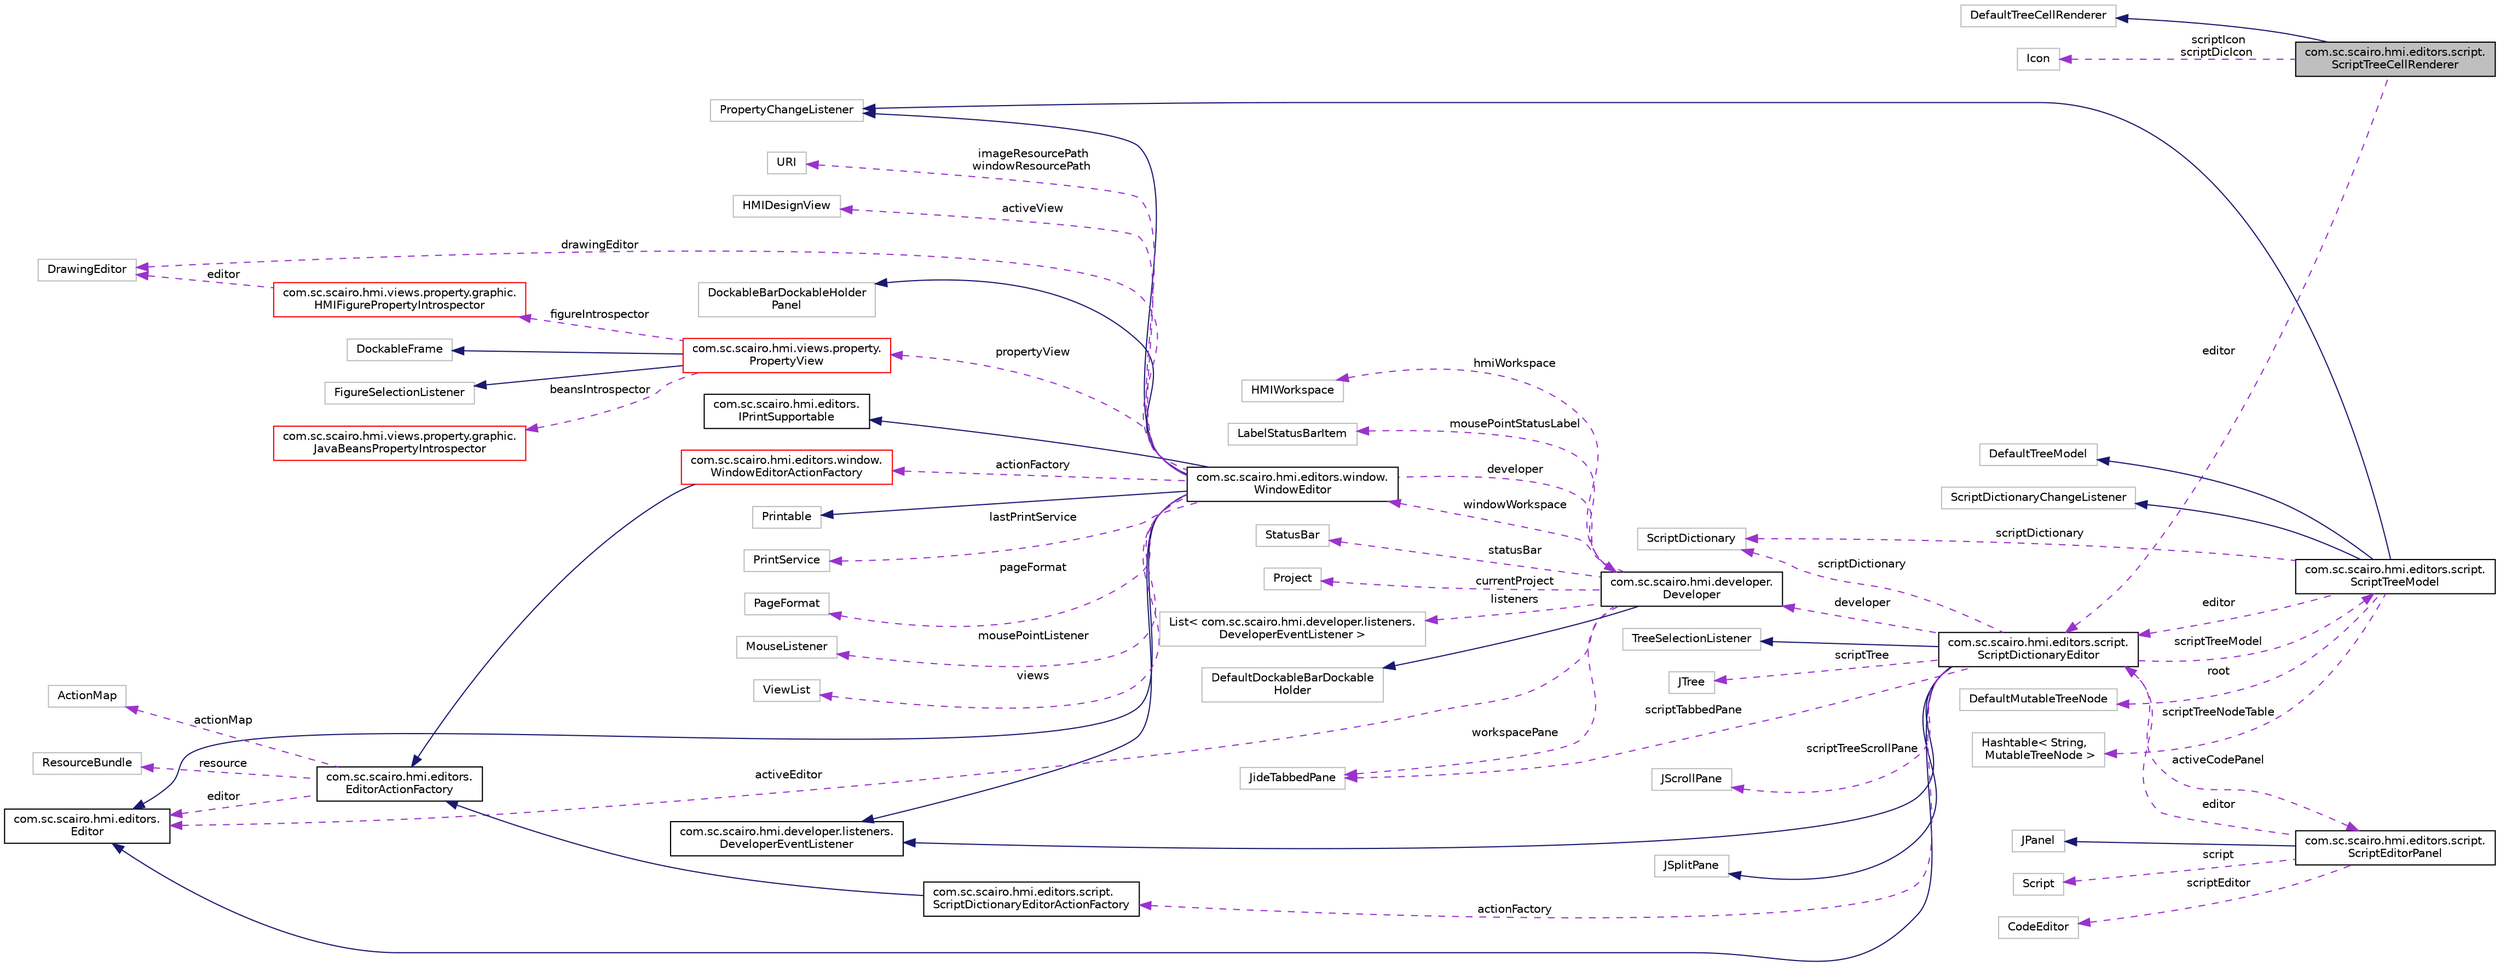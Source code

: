 digraph "com.sc.scairo.hmi.editors.script.ScriptTreeCellRenderer"
{
 // LATEX_PDF_SIZE
  edge [fontname="Helvetica",fontsize="10",labelfontname="Helvetica",labelfontsize="10"];
  node [fontname="Helvetica",fontsize="10",shape=record];
  rankdir="LR";
  Node1 [label="com.sc.scairo.hmi.editors.script.\lScriptTreeCellRenderer",height=0.2,width=0.4,color="black", fillcolor="grey75", style="filled", fontcolor="black",tooltip=" "];
  Node2 -> Node1 [dir="back",color="midnightblue",fontsize="10",style="solid",fontname="Helvetica"];
  Node2 [label="DefaultTreeCellRenderer",height=0.2,width=0.4,color="grey75", fillcolor="white", style="filled",tooltip=" "];
  Node3 -> Node1 [dir="back",color="darkorchid3",fontsize="10",style="dashed",label=" editor" ,fontname="Helvetica"];
  Node3 [label="com.sc.scairo.hmi.editors.script.\lScriptDictionaryEditor",height=0.2,width=0.4,color="black", fillcolor="white", style="filled",URL="$classcom_1_1sc_1_1scairo_1_1hmi_1_1editors_1_1script_1_1_script_dictionary_editor.html",tooltip=" "];
  Node4 -> Node3 [dir="back",color="midnightblue",fontsize="10",style="solid",fontname="Helvetica"];
  Node4 [label="JSplitPane",height=0.2,width=0.4,color="grey75", fillcolor="white", style="filled",tooltip=" "];
  Node5 -> Node3 [dir="back",color="midnightblue",fontsize="10",style="solid",fontname="Helvetica"];
  Node5 [label="com.sc.scairo.hmi.developer.listeners.\lDeveloperEventListener",height=0.2,width=0.4,color="black", fillcolor="white", style="filled",URL="$interfacecom_1_1sc_1_1scairo_1_1hmi_1_1developer_1_1listeners_1_1_developer_event_listener.html",tooltip=" "];
  Node6 -> Node3 [dir="back",color="midnightblue",fontsize="10",style="solid",fontname="Helvetica"];
  Node6 [label="com.sc.scairo.hmi.editors.\lEditor",height=0.2,width=0.4,color="black", fillcolor="white", style="filled",URL="$interfacecom_1_1sc_1_1scairo_1_1hmi_1_1editors_1_1_editor.html",tooltip=" "];
  Node7 -> Node3 [dir="back",color="midnightblue",fontsize="10",style="solid",fontname="Helvetica"];
  Node7 [label="TreeSelectionListener",height=0.2,width=0.4,color="grey75", fillcolor="white", style="filled",tooltip=" "];
  Node8 -> Node3 [dir="back",color="darkorchid3",fontsize="10",style="dashed",label=" scriptTreeModel" ,fontname="Helvetica"];
  Node8 [label="com.sc.scairo.hmi.editors.script.\lScriptTreeModel",height=0.2,width=0.4,color="black", fillcolor="white", style="filled",URL="$classcom_1_1sc_1_1scairo_1_1hmi_1_1editors_1_1script_1_1_script_tree_model.html",tooltip=" "];
  Node9 -> Node8 [dir="back",color="midnightblue",fontsize="10",style="solid",fontname="Helvetica"];
  Node9 [label="DefaultTreeModel",height=0.2,width=0.4,color="grey75", fillcolor="white", style="filled",tooltip=" "];
  Node10 -> Node8 [dir="back",color="midnightblue",fontsize="10",style="solid",fontname="Helvetica"];
  Node10 [label="ScriptDictionaryChangeListener",height=0.2,width=0.4,color="grey75", fillcolor="white", style="filled",tooltip=" "];
  Node11 -> Node8 [dir="back",color="midnightblue",fontsize="10",style="solid",fontname="Helvetica"];
  Node11 [label="PropertyChangeListener",height=0.2,width=0.4,color="grey75", fillcolor="white", style="filled",tooltip=" "];
  Node12 -> Node8 [dir="back",color="darkorchid3",fontsize="10",style="dashed",label=" scriptDictionary" ,fontname="Helvetica"];
  Node12 [label="ScriptDictionary",height=0.2,width=0.4,color="grey75", fillcolor="white", style="filled",tooltip=" "];
  Node13 -> Node8 [dir="back",color="darkorchid3",fontsize="10",style="dashed",label=" root" ,fontname="Helvetica"];
  Node13 [label="DefaultMutableTreeNode",height=0.2,width=0.4,color="grey75", fillcolor="white", style="filled",tooltip=" "];
  Node14 -> Node8 [dir="back",color="darkorchid3",fontsize="10",style="dashed",label=" scriptTreeNodeTable" ,fontname="Helvetica"];
  Node14 [label="Hashtable\< String,\l MutableTreeNode \>",height=0.2,width=0.4,color="grey75", fillcolor="white", style="filled",tooltip=" "];
  Node3 -> Node8 [dir="back",color="darkorchid3",fontsize="10",style="dashed",label=" editor" ,fontname="Helvetica"];
  Node12 -> Node3 [dir="back",color="darkorchid3",fontsize="10",style="dashed",label=" scriptDictionary" ,fontname="Helvetica"];
  Node15 -> Node3 [dir="back",color="darkorchid3",fontsize="10",style="dashed",label=" actionFactory" ,fontname="Helvetica"];
  Node15 [label="com.sc.scairo.hmi.editors.script.\lScriptDictionaryEditorActionFactory",height=0.2,width=0.4,color="black", fillcolor="white", style="filled",URL="$classcom_1_1sc_1_1scairo_1_1hmi_1_1editors_1_1script_1_1_script_dictionary_editor_action_factory.html",tooltip=" "];
  Node16 -> Node15 [dir="back",color="midnightblue",fontsize="10",style="solid",fontname="Helvetica"];
  Node16 [label="com.sc.scairo.hmi.editors.\lEditorActionFactory",height=0.2,width=0.4,color="black", fillcolor="white", style="filled",URL="$classcom_1_1sc_1_1scairo_1_1hmi_1_1editors_1_1_editor_action_factory.html",tooltip=" "];
  Node17 -> Node16 [dir="back",color="darkorchid3",fontsize="10",style="dashed",label=" resource" ,fontname="Helvetica"];
  Node17 [label="ResourceBundle",height=0.2,width=0.4,color="grey75", fillcolor="white", style="filled",tooltip=" "];
  Node18 -> Node16 [dir="back",color="darkorchid3",fontsize="10",style="dashed",label=" actionMap" ,fontname="Helvetica"];
  Node18 [label="ActionMap",height=0.2,width=0.4,color="grey75", fillcolor="white", style="filled",tooltip=" "];
  Node6 -> Node16 [dir="back",color="darkorchid3",fontsize="10",style="dashed",label=" editor" ,fontname="Helvetica"];
  Node19 -> Node3 [dir="back",color="darkorchid3",fontsize="10",style="dashed",label=" scriptTabbedPane" ,fontname="Helvetica"];
  Node19 [label="JideTabbedPane",height=0.2,width=0.4,color="grey75", fillcolor="white", style="filled",tooltip=" "];
  Node20 -> Node3 [dir="back",color="darkorchid3",fontsize="10",style="dashed",label=" developer" ,fontname="Helvetica"];
  Node20 [label="com.sc.scairo.hmi.developer.\lDeveloper",height=0.2,width=0.4,color="black", fillcolor="white", style="filled",URL="$classcom_1_1sc_1_1scairo_1_1hmi_1_1developer_1_1_developer.html",tooltip=" "];
  Node21 -> Node20 [dir="back",color="midnightblue",fontsize="10",style="solid",fontname="Helvetica"];
  Node21 [label="DefaultDockableBarDockable\lHolder",height=0.2,width=0.4,color="grey75", fillcolor="white", style="filled",tooltip=" "];
  Node22 -> Node20 [dir="back",color="darkorchid3",fontsize="10",style="dashed",label=" hmiWorkspace" ,fontname="Helvetica"];
  Node22 [label="HMIWorkspace",height=0.2,width=0.4,color="grey75", fillcolor="white", style="filled",tooltip=" "];
  Node23 -> Node20 [dir="back",color="darkorchid3",fontsize="10",style="dashed",label=" windowWorkspace" ,fontname="Helvetica"];
  Node23 [label="com.sc.scairo.hmi.editors.window.\lWindowEditor",height=0.2,width=0.4,color="black", fillcolor="white", style="filled",URL="$classcom_1_1sc_1_1scairo_1_1hmi_1_1editors_1_1window_1_1_window_editor.html",tooltip=" "];
  Node24 -> Node23 [dir="back",color="midnightblue",fontsize="10",style="solid",fontname="Helvetica"];
  Node24 [label="DockableBarDockableHolder\lPanel",height=0.2,width=0.4,color="grey75", fillcolor="white", style="filled",tooltip=" "];
  Node5 -> Node23 [dir="back",color="midnightblue",fontsize="10",style="solid",fontname="Helvetica"];
  Node11 -> Node23 [dir="back",color="midnightblue",fontsize="10",style="solid",fontname="Helvetica"];
  Node6 -> Node23 [dir="back",color="midnightblue",fontsize="10",style="solid",fontname="Helvetica"];
  Node25 -> Node23 [dir="back",color="midnightblue",fontsize="10",style="solid",fontname="Helvetica"];
  Node25 [label="com.sc.scairo.hmi.editors.\lIPrintSupportable",height=0.2,width=0.4,color="black", fillcolor="white", style="filled",URL="$interfacecom_1_1sc_1_1scairo_1_1hmi_1_1editors_1_1_i_print_supportable.html",tooltip=" "];
  Node26 -> Node23 [dir="back",color="midnightblue",fontsize="10",style="solid",fontname="Helvetica"];
  Node26 [label="Printable",height=0.2,width=0.4,color="grey75", fillcolor="white", style="filled",tooltip=" "];
  Node27 -> Node23 [dir="back",color="darkorchid3",fontsize="10",style="dashed",label=" drawingEditor" ,fontname="Helvetica"];
  Node27 [label="DrawingEditor",height=0.2,width=0.4,color="grey75", fillcolor="white", style="filled",tooltip=" "];
  Node28 -> Node23 [dir="back",color="darkorchid3",fontsize="10",style="dashed",label=" lastPrintService" ,fontname="Helvetica"];
  Node28 [label="PrintService",height=0.2,width=0.4,color="grey75", fillcolor="white", style="filled",tooltip=" "];
  Node29 -> Node23 [dir="back",color="darkorchid3",fontsize="10",style="dashed",label=" mousePointListener" ,fontname="Helvetica"];
  Node29 [label="MouseListener",height=0.2,width=0.4,color="grey75", fillcolor="white", style="filled",tooltip=" "];
  Node30 -> Node23 [dir="back",color="darkorchid3",fontsize="10",style="dashed",label=" pageFormat" ,fontname="Helvetica"];
  Node30 [label="PageFormat",height=0.2,width=0.4,color="grey75", fillcolor="white", style="filled",tooltip=" "];
  Node31 -> Node23 [dir="back",color="darkorchid3",fontsize="10",style="dashed",label=" views" ,fontname="Helvetica"];
  Node31 [label="ViewList",height=0.2,width=0.4,color="grey75", fillcolor="white", style="filled",tooltip=" "];
  Node32 -> Node23 [dir="back",color="darkorchid3",fontsize="10",style="dashed",label=" imageResourcePath\nwindowResourcePath" ,fontname="Helvetica"];
  Node32 [label="URI",height=0.2,width=0.4,color="grey75", fillcolor="white", style="filled",tooltip=" "];
  Node33 -> Node23 [dir="back",color="darkorchid3",fontsize="10",style="dashed",label=" activeView" ,fontname="Helvetica"];
  Node33 [label="HMIDesignView",height=0.2,width=0.4,color="grey75", fillcolor="white", style="filled",tooltip=" "];
  Node20 -> Node23 [dir="back",color="darkorchid3",fontsize="10",style="dashed",label=" developer" ,fontname="Helvetica"];
  Node34 -> Node23 [dir="back",color="darkorchid3",fontsize="10",style="dashed",label=" propertyView" ,fontname="Helvetica"];
  Node34 [label="com.sc.scairo.hmi.views.property.\lPropertyView",height=0.2,width=0.4,color="red", fillcolor="white", style="filled",URL="$classcom_1_1sc_1_1scairo_1_1hmi_1_1views_1_1property_1_1_property_view.html",tooltip=" "];
  Node35 -> Node34 [dir="back",color="midnightblue",fontsize="10",style="solid",fontname="Helvetica"];
  Node35 [label="DockableFrame",height=0.2,width=0.4,color="grey75", fillcolor="white", style="filled",tooltip=" "];
  Node36 -> Node34 [dir="back",color="midnightblue",fontsize="10",style="solid",fontname="Helvetica"];
  Node36 [label="FigureSelectionListener",height=0.2,width=0.4,color="grey75", fillcolor="white", style="filled",tooltip=" "];
  Node37 -> Node34 [dir="back",color="darkorchid3",fontsize="10",style="dashed",label=" beansIntrospector" ,fontname="Helvetica"];
  Node37 [label="com.sc.scairo.hmi.views.property.graphic.\lJavaBeansPropertyIntrospector",height=0.2,width=0.4,color="red", fillcolor="white", style="filled",URL="$classcom_1_1sc_1_1scairo_1_1hmi_1_1views_1_1property_1_1graphic_1_1_java_beans_property_introspector.html",tooltip=" "];
  Node51 -> Node34 [dir="back",color="darkorchid3",fontsize="10",style="dashed",label=" figureIntrospector" ,fontname="Helvetica"];
  Node51 [label="com.sc.scairo.hmi.views.property.graphic.\lHMIFigurePropertyIntrospector",height=0.2,width=0.4,color="red", fillcolor="white", style="filled",URL="$classcom_1_1sc_1_1scairo_1_1hmi_1_1views_1_1property_1_1graphic_1_1_h_m_i_figure_property_introspector.html",tooltip=" "];
  Node27 -> Node51 [dir="back",color="darkorchid3",fontsize="10",style="dashed",label=" editor" ,fontname="Helvetica"];
  Node60 -> Node23 [dir="back",color="darkorchid3",fontsize="10",style="dashed",label=" actionFactory" ,fontname="Helvetica"];
  Node60 [label="com.sc.scairo.hmi.editors.window.\lWindowEditorActionFactory",height=0.2,width=0.4,color="red", fillcolor="white", style="filled",URL="$classcom_1_1sc_1_1scairo_1_1hmi_1_1editors_1_1window_1_1_window_editor_action_factory.html",tooltip=" "];
  Node16 -> Node60 [dir="back",color="midnightblue",fontsize="10",style="solid",fontname="Helvetica"];
  Node65 -> Node20 [dir="back",color="darkorchid3",fontsize="10",style="dashed",label=" mousePointStatusLabel" ,fontname="Helvetica"];
  Node65 [label="LabelStatusBarItem",height=0.2,width=0.4,color="grey75", fillcolor="white", style="filled",tooltip=" "];
  Node19 -> Node20 [dir="back",color="darkorchid3",fontsize="10",style="dashed",label=" workspacePane" ,fontname="Helvetica"];
  Node66 -> Node20 [dir="back",color="darkorchid3",fontsize="10",style="dashed",label=" statusBar" ,fontname="Helvetica"];
  Node66 [label="StatusBar",height=0.2,width=0.4,color="grey75", fillcolor="white", style="filled",tooltip=" "];
  Node67 -> Node20 [dir="back",color="darkorchid3",fontsize="10",style="dashed",label=" currentProject" ,fontname="Helvetica"];
  Node67 [label="Project",height=0.2,width=0.4,color="grey75", fillcolor="white", style="filled",tooltip=" "];
  Node68 -> Node20 [dir="back",color="darkorchid3",fontsize="10",style="dashed",label=" listeners" ,fontname="Helvetica"];
  Node68 [label="List\< com.sc.scairo.hmi.developer.listeners.\lDeveloperEventListener \>",height=0.2,width=0.4,color="grey75", fillcolor="white", style="filled",tooltip=" "];
  Node6 -> Node20 [dir="back",color="darkorchid3",fontsize="10",style="dashed",label=" activeEditor" ,fontname="Helvetica"];
  Node69 -> Node3 [dir="back",color="darkorchid3",fontsize="10",style="dashed",label=" activeCodePanel" ,fontname="Helvetica"];
  Node69 [label="com.sc.scairo.hmi.editors.script.\lScriptEditorPanel",height=0.2,width=0.4,color="black", fillcolor="white", style="filled",URL="$classcom_1_1sc_1_1scairo_1_1hmi_1_1editors_1_1script_1_1_script_editor_panel.html",tooltip=" "];
  Node70 -> Node69 [dir="back",color="midnightblue",fontsize="10",style="solid",fontname="Helvetica"];
  Node70 [label="JPanel",height=0.2,width=0.4,color="grey75", fillcolor="white", style="filled",tooltip=" "];
  Node71 -> Node69 [dir="back",color="darkorchid3",fontsize="10",style="dashed",label=" script" ,fontname="Helvetica"];
  Node71 [label="Script",height=0.2,width=0.4,color="grey75", fillcolor="white", style="filled",tooltip=" "];
  Node72 -> Node69 [dir="back",color="darkorchid3",fontsize="10",style="dashed",label=" scriptEditor" ,fontname="Helvetica"];
  Node72 [label="CodeEditor",height=0.2,width=0.4,color="grey75", fillcolor="white", style="filled",tooltip=" "];
  Node3 -> Node69 [dir="back",color="darkorchid3",fontsize="10",style="dashed",label=" editor" ,fontname="Helvetica"];
  Node73 -> Node3 [dir="back",color="darkorchid3",fontsize="10",style="dashed",label=" scriptTree" ,fontname="Helvetica"];
  Node73 [label="JTree",height=0.2,width=0.4,color="grey75", fillcolor="white", style="filled",tooltip=" "];
  Node74 -> Node3 [dir="back",color="darkorchid3",fontsize="10",style="dashed",label=" scriptTreeScrollPane" ,fontname="Helvetica"];
  Node74 [label="JScrollPane",height=0.2,width=0.4,color="grey75", fillcolor="white", style="filled",tooltip=" "];
  Node75 -> Node1 [dir="back",color="darkorchid3",fontsize="10",style="dashed",label=" scriptIcon\nscriptDicIcon" ,fontname="Helvetica"];
  Node75 [label="Icon",height=0.2,width=0.4,color="grey75", fillcolor="white", style="filled",tooltip=" "];
}
